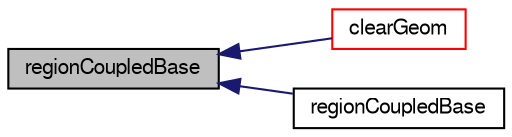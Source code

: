 digraph "regionCoupledBase"
{
  bgcolor="transparent";
  edge [fontname="FreeSans",fontsize="10",labelfontname="FreeSans",labelfontsize="10"];
  node [fontname="FreeSans",fontsize="10",shape=record];
  rankdir="LR";
  Node1 [label="regionCoupledBase",height=0.2,width=0.4,color="black", fillcolor="grey75", style="filled", fontcolor="black"];
  Node1 -> Node2 [dir="back",color="midnightblue",fontsize="10",style="solid",fontname="FreeSans"];
  Node2 [label="clearGeom",height=0.2,width=0.4,color="red",URL="$a25182.html#a499a7f858dc495c47b618e168fec6372",tooltip="Clear geometry. "];
  Node1 -> Node15 [dir="back",color="midnightblue",fontsize="10",style="solid",fontname="FreeSans"];
  Node15 [label="regionCoupledBase",height=0.2,width=0.4,color="black",URL="$a25182.html#ab64eac1d1a6d8b90f1b4a82685f58f33",tooltip="Construct from dictionary. "];
}
